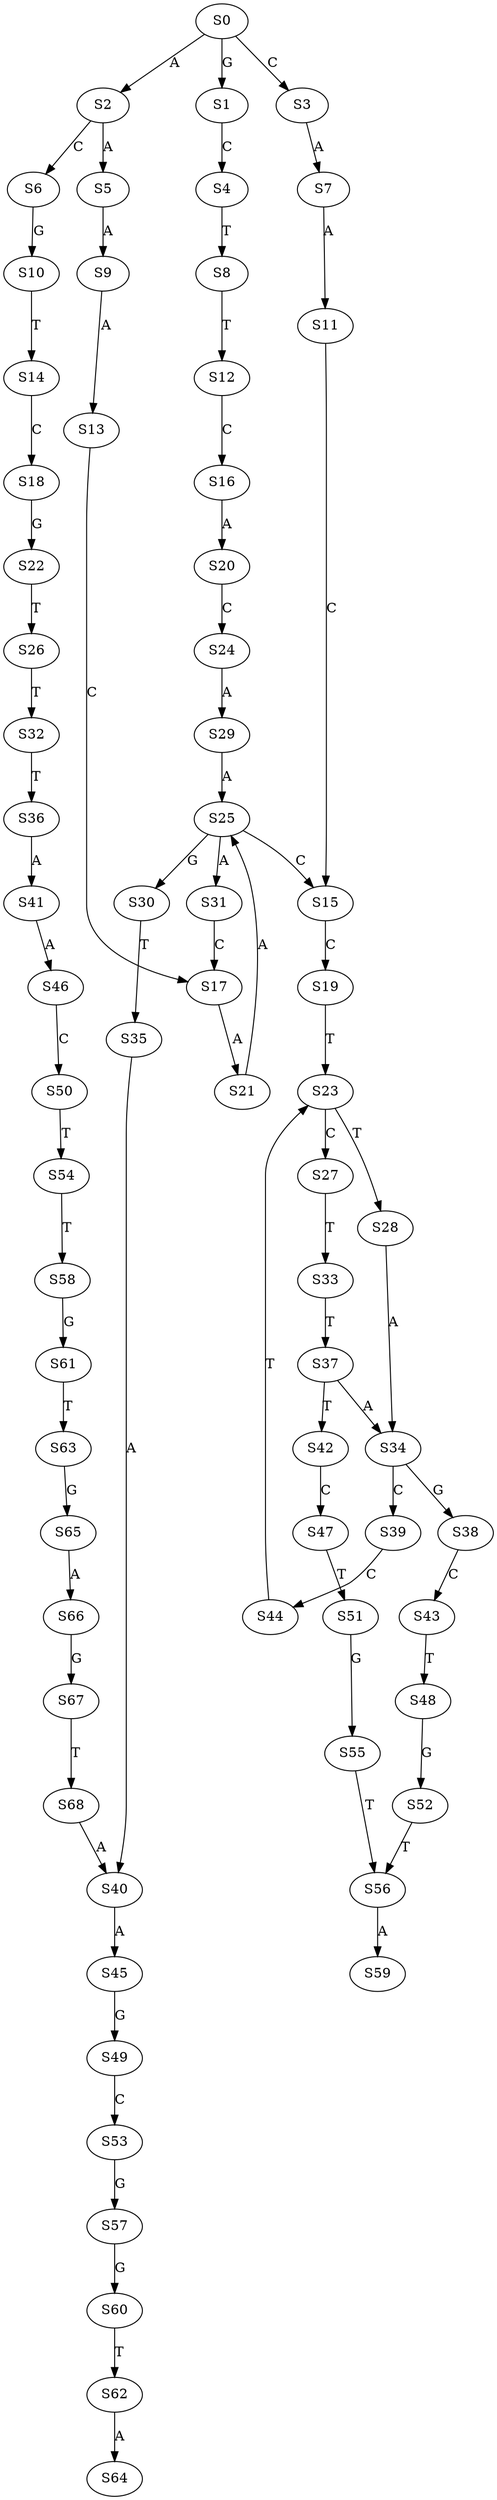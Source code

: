 strict digraph  {
	S0 -> S1 [ label = G ];
	S0 -> S2 [ label = A ];
	S0 -> S3 [ label = C ];
	S1 -> S4 [ label = C ];
	S2 -> S5 [ label = A ];
	S2 -> S6 [ label = C ];
	S3 -> S7 [ label = A ];
	S4 -> S8 [ label = T ];
	S5 -> S9 [ label = A ];
	S6 -> S10 [ label = G ];
	S7 -> S11 [ label = A ];
	S8 -> S12 [ label = T ];
	S9 -> S13 [ label = A ];
	S10 -> S14 [ label = T ];
	S11 -> S15 [ label = C ];
	S12 -> S16 [ label = C ];
	S13 -> S17 [ label = C ];
	S14 -> S18 [ label = C ];
	S15 -> S19 [ label = C ];
	S16 -> S20 [ label = A ];
	S17 -> S21 [ label = A ];
	S18 -> S22 [ label = G ];
	S19 -> S23 [ label = T ];
	S20 -> S24 [ label = C ];
	S21 -> S25 [ label = A ];
	S22 -> S26 [ label = T ];
	S23 -> S27 [ label = C ];
	S23 -> S28 [ label = T ];
	S24 -> S29 [ label = A ];
	S25 -> S15 [ label = C ];
	S25 -> S30 [ label = G ];
	S25 -> S31 [ label = A ];
	S26 -> S32 [ label = T ];
	S27 -> S33 [ label = T ];
	S28 -> S34 [ label = A ];
	S29 -> S25 [ label = A ];
	S30 -> S35 [ label = T ];
	S31 -> S17 [ label = C ];
	S32 -> S36 [ label = T ];
	S33 -> S37 [ label = T ];
	S34 -> S38 [ label = G ];
	S34 -> S39 [ label = C ];
	S35 -> S40 [ label = A ];
	S36 -> S41 [ label = A ];
	S37 -> S42 [ label = T ];
	S37 -> S34 [ label = A ];
	S38 -> S43 [ label = C ];
	S39 -> S44 [ label = C ];
	S40 -> S45 [ label = A ];
	S41 -> S46 [ label = A ];
	S42 -> S47 [ label = C ];
	S43 -> S48 [ label = T ];
	S44 -> S23 [ label = T ];
	S45 -> S49 [ label = G ];
	S46 -> S50 [ label = C ];
	S47 -> S51 [ label = T ];
	S48 -> S52 [ label = G ];
	S49 -> S53 [ label = C ];
	S50 -> S54 [ label = T ];
	S51 -> S55 [ label = G ];
	S52 -> S56 [ label = T ];
	S53 -> S57 [ label = G ];
	S54 -> S58 [ label = T ];
	S55 -> S56 [ label = T ];
	S56 -> S59 [ label = A ];
	S57 -> S60 [ label = G ];
	S58 -> S61 [ label = G ];
	S60 -> S62 [ label = T ];
	S61 -> S63 [ label = T ];
	S62 -> S64 [ label = A ];
	S63 -> S65 [ label = G ];
	S65 -> S66 [ label = A ];
	S66 -> S67 [ label = G ];
	S67 -> S68 [ label = T ];
	S68 -> S40 [ label = A ];
}

